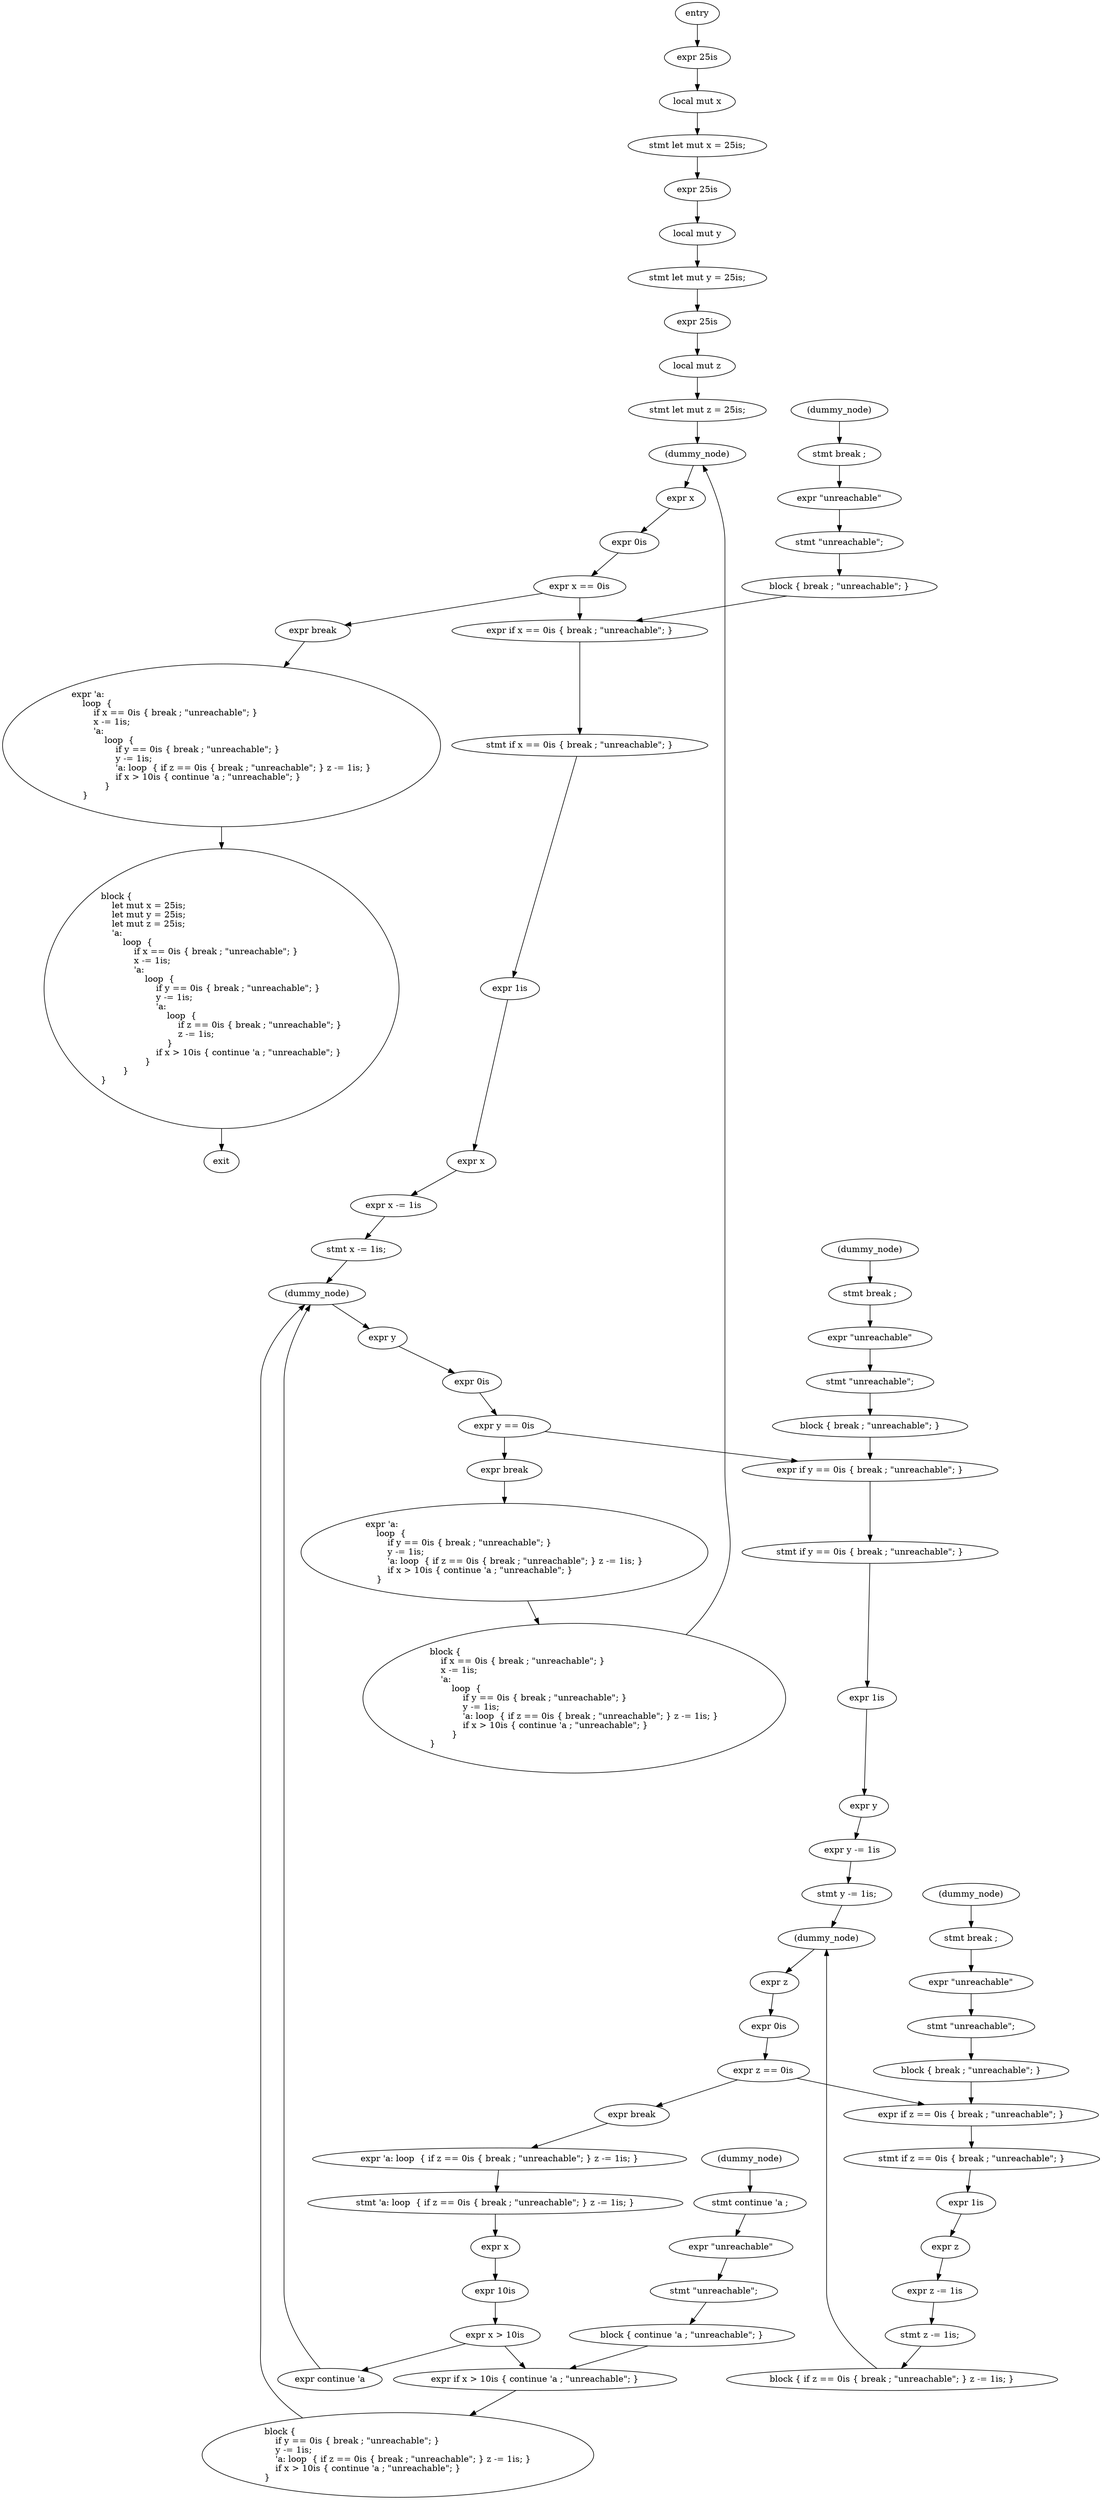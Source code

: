 digraph block {
    N0[label="entry"];
    N1[label="exit"];
    N2[label="expr 25is"];
    N3[label="local mut x"];
    N4[label="stmt let mut x = 25is;"];
    N5[label="expr 25is"];
    N6[label="local mut y"];
    N7[label="stmt let mut y = 25is;"];
    N8[label="expr 25is"];
    N9[label="local mut z"];
    N10[label="stmt let mut z = 25is;"];
    N11[label="(dummy_node)"];
    N12[label="expr \'a:\l    loop  {\l        if x == 0is { break ; \"unreachable\"; }\l        x -= 1is;\l        \'a:\l            loop  {\l                if y == 0is { break ; \"unreachable\"; }\l                y -= 1is;\l                \'a: loop  { if z == 0is { break ; \"unreachable\"; } z -= 1is; }\l                if x > 10is { continue \'a ; \"unreachable\"; }\l            }\l    }\l"];
    N13[label="expr x"];
    N14[label="expr 0is"];
    N15[label="expr x == 0is"];
    N16[label="expr break"];
    N17[label="(dummy_node)"];
    N18[label="stmt break ;"];
    N19[label="expr \"unreachable\""];
    N20[label="stmt \"unreachable\";"];
    N21[label="block { break ; \"unreachable\"; }"];
    N22[label="expr if x == 0is { break ; \"unreachable\"; }"];
    N23[label="stmt if x == 0is { break ; \"unreachable\"; }"];
    N24[label="expr 1is"];
    N25[label="expr x"];
    N26[label="expr x -= 1is"];
    N27[label="stmt x -= 1is;"];
    N28[label="(dummy_node)"];
    N29[label="expr \'a:\l    loop  {\l        if y == 0is { break ; \"unreachable\"; }\l        y -= 1is;\l        \'a: loop  { if z == 0is { break ; \"unreachable\"; } z -= 1is; }\l        if x > 10is { continue \'a ; \"unreachable\"; }\l    }\l"];
    N30[label="expr y"];
    N31[label="expr 0is"];
    N32[label="expr y == 0is"];
    N33[label="expr break"];
    N34[label="(dummy_node)"];
    N35[label="stmt break ;"];
    N36[label="expr \"unreachable\""];
    N37[label="stmt \"unreachable\";"];
    N38[label="block { break ; \"unreachable\"; }"];
    N39[label="expr if y == 0is { break ; \"unreachable\"; }"];
    N40[label="stmt if y == 0is { break ; \"unreachable\"; }"];
    N41[label="expr 1is"];
    N42[label="expr y"];
    N43[label="expr y -= 1is"];
    N44[label="stmt y -= 1is;"];
    N45[label="(dummy_node)"];
    N46[label="expr \'a: loop  { if z == 0is { break ; \"unreachable\"; } z -= 1is; }"];
    N47[label="expr z"];
    N48[label="expr 0is"];
    N49[label="expr z == 0is"];
    N50[label="expr break"];
    N51[label="(dummy_node)"];
    N52[label="stmt break ;"];
    N53[label="expr \"unreachable\""];
    N54[label="stmt \"unreachable\";"];
    N55[label="block { break ; \"unreachable\"; }"];
    N56[label="expr if z == 0is { break ; \"unreachable\"; }"];
    N57[label="stmt if z == 0is { break ; \"unreachable\"; }"];
    N58[label="expr 1is"];
    N59[label="expr z"];
    N60[label="expr z -= 1is"];
    N61[label="stmt z -= 1is;"];
    N62[label="block { if z == 0is { break ; \"unreachable\"; } z -= 1is; }"];
    N63[label="stmt \'a: loop  { if z == 0is { break ; \"unreachable\"; } z -= 1is; }"];
    N64[label="expr x"];
    N65[label="expr 10is"];
    N66[label="expr x > 10is"];
    N67[label="expr continue \'a"];
    N68[label="(dummy_node)"];
    N69[label="stmt continue \'a ;"];
    N70[label="expr \"unreachable\""];
    N71[label="stmt \"unreachable\";"];
    N72[label="block { continue \'a ; \"unreachable\"; }"];
    N73[label="expr if x > 10is { continue \'a ; \"unreachable\"; }"];
    N74[label="block {\l    if y == 0is { break ; \"unreachable\"; }\l    y -= 1is;\l    \'a: loop  { if z == 0is { break ; \"unreachable\"; } z -= 1is; }\l    if x > 10is { continue \'a ; \"unreachable\"; }\l}\l"];
    N75[label="block {\l    if x == 0is { break ; \"unreachable\"; }\l    x -= 1is;\l    \'a:\l        loop  {\l            if y == 0is { break ; \"unreachable\"; }\l            y -= 1is;\l            \'a: loop  { if z == 0is { break ; \"unreachable\"; } z -= 1is; }\l            if x > 10is { continue \'a ; \"unreachable\"; }\l        }\l}\l"];
    N76[label="block {\l    let mut x = 25is;\l    let mut y = 25is;\l    let mut z = 25is;\l    \'a:\l        loop  {\l            if x == 0is { break ; \"unreachable\"; }\l            x -= 1is;\l            \'a:\l                loop  {\l                    if y == 0is { break ; \"unreachable\"; }\l                    y -= 1is;\l                    \'a:\l                        loop  {\l                            if z == 0is { break ; \"unreachable\"; }\l                            z -= 1is;\l                        }\l                    if x > 10is { continue \'a ; \"unreachable\"; }\l                }\l        }\l}\l"];
    N0 -> N2;
    N2 -> N3;
    N3 -> N4;
    N4 -> N5;
    N5 -> N6;
    N6 -> N7;
    N7 -> N8;
    N8 -> N9;
    N9 -> N10;
    N10 -> N11;
    N11 -> N13;
    N13 -> N14;
    N14 -> N15;
    N15 -> N16;
    N16 -> N12;
    N17 -> N18;
    N18 -> N19;
    N19 -> N20;
    N20 -> N21;
    N15 -> N22;
    N21 -> N22;
    N22 -> N23;
    N23 -> N24;
    N24 -> N25;
    N25 -> N26;
    N26 -> N27;
    N27 -> N28;
    N28 -> N30;
    N30 -> N31;
    N31 -> N32;
    N32 -> N33;
    N33 -> N29;
    N34 -> N35;
    N35 -> N36;
    N36 -> N37;
    N37 -> N38;
    N32 -> N39;
    N38 -> N39;
    N39 -> N40;
    N40 -> N41;
    N41 -> N42;
    N42 -> N43;
    N43 -> N44;
    N44 -> N45;
    N45 -> N47;
    N47 -> N48;
    N48 -> N49;
    N49 -> N50;
    N50 -> N46;
    N51 -> N52;
    N52 -> N53;
    N53 -> N54;
    N54 -> N55;
    N49 -> N56;
    N55 -> N56;
    N56 -> N57;
    N57 -> N58;
    N58 -> N59;
    N59 -> N60;
    N60 -> N61;
    N61 -> N62;
    N62 -> N45;
    N46 -> N63;
    N63 -> N64;
    N64 -> N65;
    N65 -> N66;
    N66 -> N67;
    N67 -> N28;
    N68 -> N69;
    N69 -> N70;
    N70 -> N71;
    N71 -> N72;
    N66 -> N73;
    N72 -> N73;
    N73 -> N74;
    N74 -> N28;
    N29 -> N75;
    N75 -> N11;
    N12 -> N76;
    N76 -> N1;
}
